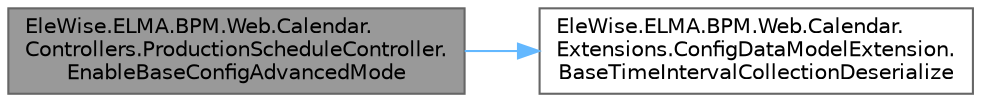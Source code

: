 digraph "EleWise.ELMA.BPM.Web.Calendar.Controllers.ProductionScheduleController.EnableBaseConfigAdvancedMode"
{
 // LATEX_PDF_SIZE
  bgcolor="transparent";
  edge [fontname=Helvetica,fontsize=10,labelfontname=Helvetica,labelfontsize=10];
  node [fontname=Helvetica,fontsize=10,shape=box,height=0.2,width=0.4];
  rankdir="LR";
  Node1 [id="Node000001",label="EleWise.ELMA.BPM.Web.Calendar.\lControllers.ProductionScheduleController.\lEnableBaseConfigAdvancedMode",height=0.2,width=0.4,color="gray40", fillcolor="grey60", style="filled", fontcolor="black",tooltip="Включить режим расширенной настройки"];
  Node1 -> Node2 [id="edge1_Node000001_Node000002",color="steelblue1",style="solid",tooltip=" "];
  Node2 [id="Node000002",label="EleWise.ELMA.BPM.Web.Calendar.\lExtensions.ConfigDataModelExtension.\lBaseTimeIntervalCollectionDeserialize",height=0.2,width=0.4,color="grey40", fillcolor="white", style="filled",URL="$class_ele_wise_1_1_e_l_m_a_1_1_b_p_m_1_1_web_1_1_calendar_1_1_extensions_1_1_config_data_model_extension.html#adefa671636c40c6e28b3361c563dccd2",tooltip="Десериализовать коллекцию базовых интервалов рабочего времени"];
}
